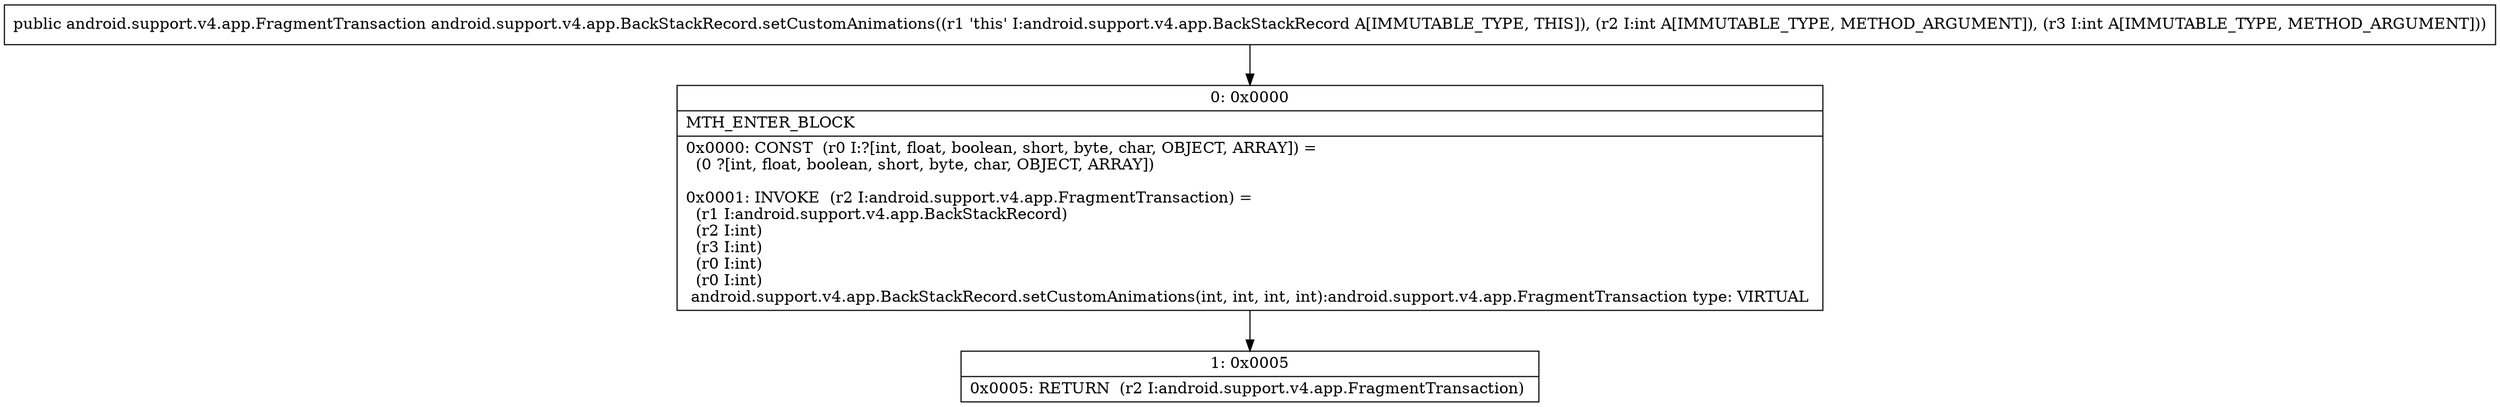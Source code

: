 digraph "CFG forandroid.support.v4.app.BackStackRecord.setCustomAnimations(II)Landroid\/support\/v4\/app\/FragmentTransaction;" {
Node_0 [shape=record,label="{0\:\ 0x0000|MTH_ENTER_BLOCK\l|0x0000: CONST  (r0 I:?[int, float, boolean, short, byte, char, OBJECT, ARRAY]) = \l  (0 ?[int, float, boolean, short, byte, char, OBJECT, ARRAY])\l \l0x0001: INVOKE  (r2 I:android.support.v4.app.FragmentTransaction) = \l  (r1 I:android.support.v4.app.BackStackRecord)\l  (r2 I:int)\l  (r3 I:int)\l  (r0 I:int)\l  (r0 I:int)\l android.support.v4.app.BackStackRecord.setCustomAnimations(int, int, int, int):android.support.v4.app.FragmentTransaction type: VIRTUAL \l}"];
Node_1 [shape=record,label="{1\:\ 0x0005|0x0005: RETURN  (r2 I:android.support.v4.app.FragmentTransaction) \l}"];
MethodNode[shape=record,label="{public android.support.v4.app.FragmentTransaction android.support.v4.app.BackStackRecord.setCustomAnimations((r1 'this' I:android.support.v4.app.BackStackRecord A[IMMUTABLE_TYPE, THIS]), (r2 I:int A[IMMUTABLE_TYPE, METHOD_ARGUMENT]), (r3 I:int A[IMMUTABLE_TYPE, METHOD_ARGUMENT])) }"];
MethodNode -> Node_0;
Node_0 -> Node_1;
}

